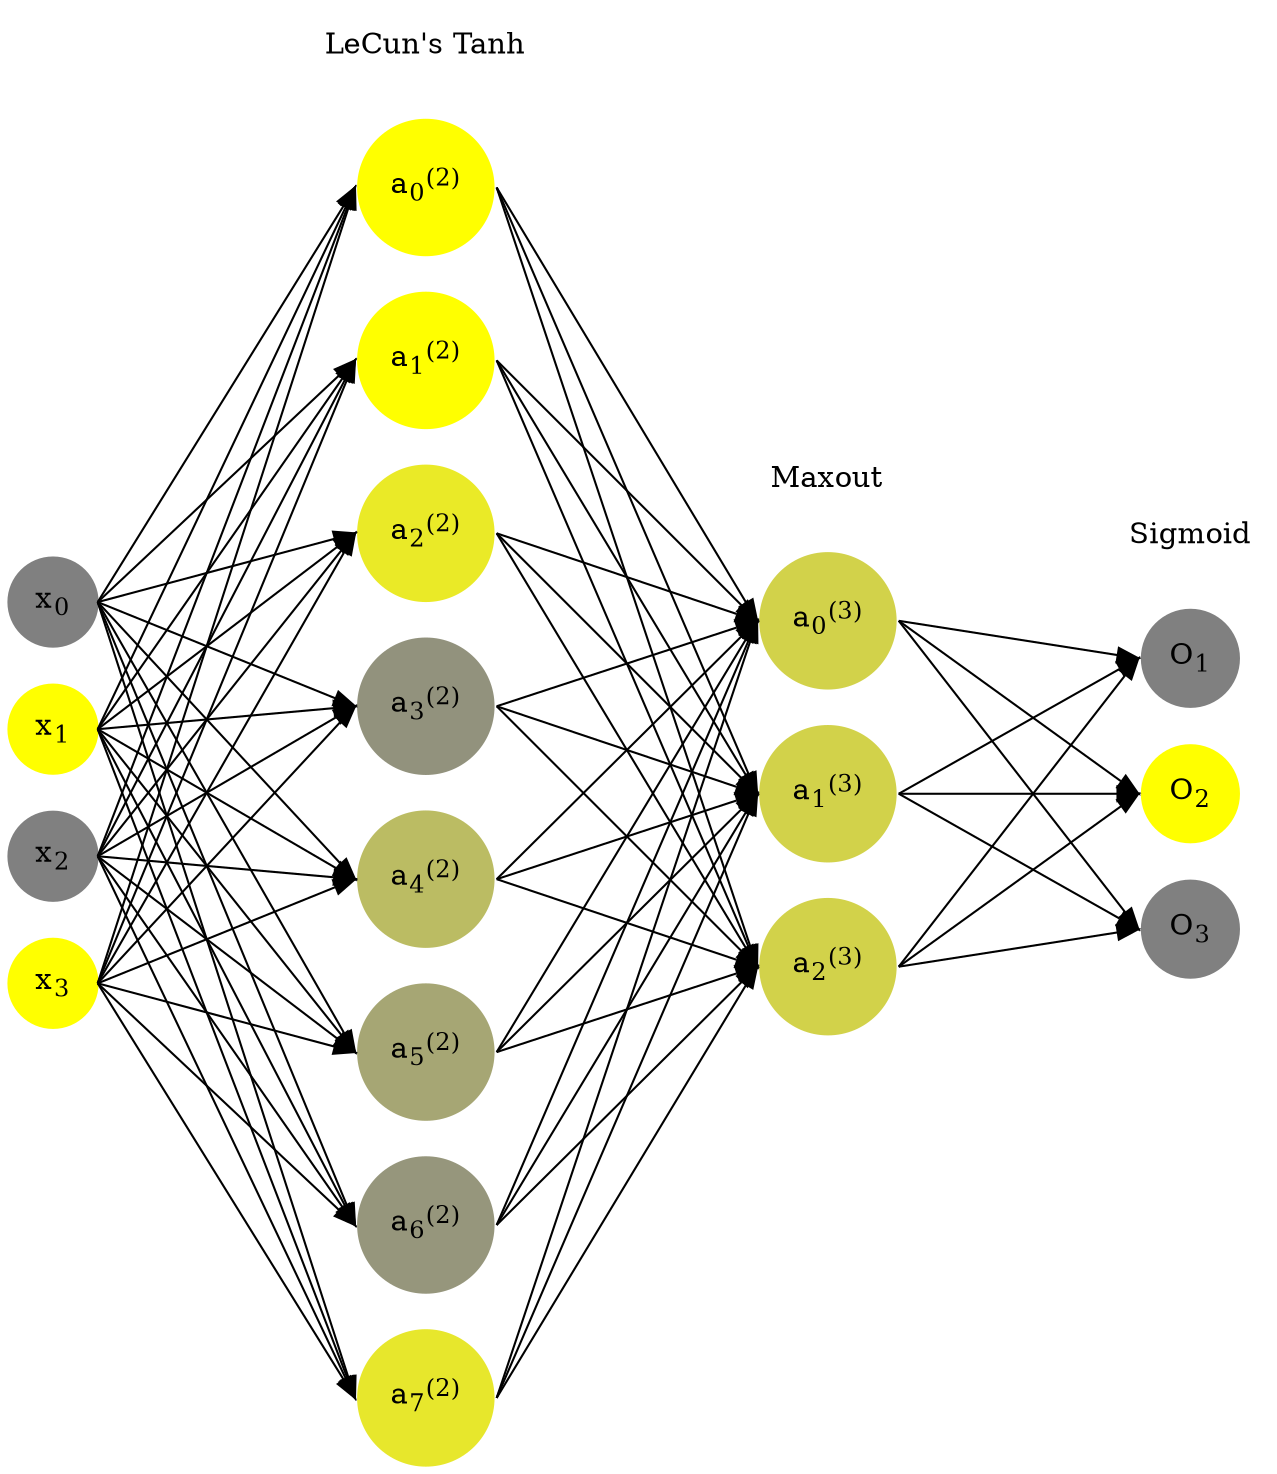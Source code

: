 digraph G {
	rankdir = LR;
	splines=false;
	edge[style=invis];
	ranksep= 1.4;
	{
	node [shape=circle, color="0.1667, 0.0, 0.5", style=filled, fillcolor="0.1667, 0.0, 0.5"];
	x0 [label=<x<sub>0</sub>>];
	}
	{
	node [shape=circle, color="0.1667, 1.0, 1.0", style=filled, fillcolor="0.1667, 1.0, 1.0"];
	x1 [label=<x<sub>1</sub>>];
	}
	{
	node [shape=circle, color="0.1667, 0.0, 0.5", style=filled, fillcolor="0.1667, 0.0, 0.5"];
	x2 [label=<x<sub>2</sub>>];
	}
	{
	node [shape=circle, color="0.1667, 1.0, 1.0", style=filled, fillcolor="0.1667, 1.0, 1.0"];
	x3 [label=<x<sub>3</sub>>];
	}
	{
	node [shape=circle, color="0.1667, 1.359198, 1.179599", style=filled, fillcolor="0.1667, 1.359198, 1.179599"];
	a02 [label=<a<sub>0</sub><sup>(2)</sup>>];
	}
	{
	node [shape=circle, color="0.1667, 1.383047, 1.191524", style=filled, fillcolor="0.1667, 1.383047, 1.191524"];
	a12 [label=<a<sub>1</sub><sup>(2)</sup>>];
	}
	{
	node [shape=circle, color="0.1667, 0.833566, 0.916783", style=filled, fillcolor="0.1667, 0.833566, 0.916783"];
	a22 [label=<a<sub>2</sub><sup>(2)</sup>>];
	}
	{
	node [shape=circle, color="0.1667, 0.147951, 0.573976", style=filled, fillcolor="0.1667, 0.147951, 0.573976"];
	a32 [label=<a<sub>3</sub><sup>(2)</sup>>];
	}
	{
	node [shape=circle, color="0.1667, 0.468828, 0.734414", style=filled, fillcolor="0.1667, 0.468828, 0.734414"];
	a42 [label=<a<sub>4</sub><sup>(2)</sup>>];
	}
	{
	node [shape=circle, color="0.1667, 0.299007, 0.649504", style=filled, fillcolor="0.1667, 0.299007, 0.649504"];
	a52 [label=<a<sub>5</sub><sup>(2)</sup>>];
	}
	{
	node [shape=circle, color="0.1667, 0.172383, 0.586191", style=filled, fillcolor="0.1667, 0.172383, 0.586191"];
	a62 [label=<a<sub>6</sub><sup>(2)</sup>>];
	}
	{
	node [shape=circle, color="0.1667, 0.805820, 0.902910", style=filled, fillcolor="0.1667, 0.805820, 0.902910"];
	a72 [label=<a<sub>7</sub><sup>(2)</sup>>];
	}
	{
	node [shape=circle, color="0.1667, 0.643789, 0.821894", style=filled, fillcolor="0.1667, 0.643789, 0.821894"];
	a03 [label=<a<sub>0</sub><sup>(3)</sup>>];
	}
	{
	node [shape=circle, color="0.1667, 0.643789, 0.821894", style=filled, fillcolor="0.1667, 0.643789, 0.821894"];
	a13 [label=<a<sub>1</sub><sup>(3)</sup>>];
	}
	{
	node [shape=circle, color="0.1667, 0.643789, 0.821894", style=filled, fillcolor="0.1667, 0.643789, 0.821894"];
	a23 [label=<a<sub>2</sub><sup>(3)</sup>>];
	}
	{
	node [shape=circle, color="0.1667, 0.0, 0.5", style=filled, fillcolor="0.1667, 0.0, 0.5"];
	O1 [label=<O<sub>1</sub>>];
	}
	{
	node [shape=circle, color="0.1667, 1.0, 1.0", style=filled, fillcolor="0.1667, 1.0, 1.0"];
	O2 [label=<O<sub>2</sub>>];
	}
	{
	node [shape=circle, color="0.1667, 0.0, 0.5", style=filled, fillcolor="0.1667, 0.0, 0.5"];
	O3 [label=<O<sub>3</sub>>];
	}
	{
	rank=same;
	x0->x1->x2->x3;
	}
	{
	rank=same;
	a02->a12->a22->a32->a42->a52->a62->a72;
	}
	{
	rank=same;
	a03->a13->a23;
	}
	{
	rank=same;
	O1->O2->O3;
	}
	l1 [shape=plaintext,label="LeCun's Tanh"];
	l1->a02;
	{rank=same; l1;a02};
	l2 [shape=plaintext,label="Maxout"];
	l2->a03;
	{rank=same; l2;a03};
	l3 [shape=plaintext,label="Sigmoid"];
	l3->O1;
	{rank=same; l3;O1};
edge[style=solid, tailport=e, headport=w];
	{x0;x1;x2;x3} -> {a02;a12;a22;a32;a42;a52;a62;a72};
	{a02;a12;a22;a32;a42;a52;a62;a72} -> {a03;a13;a23};
	{a03;a13;a23} -> {O1,O2,O3};
}